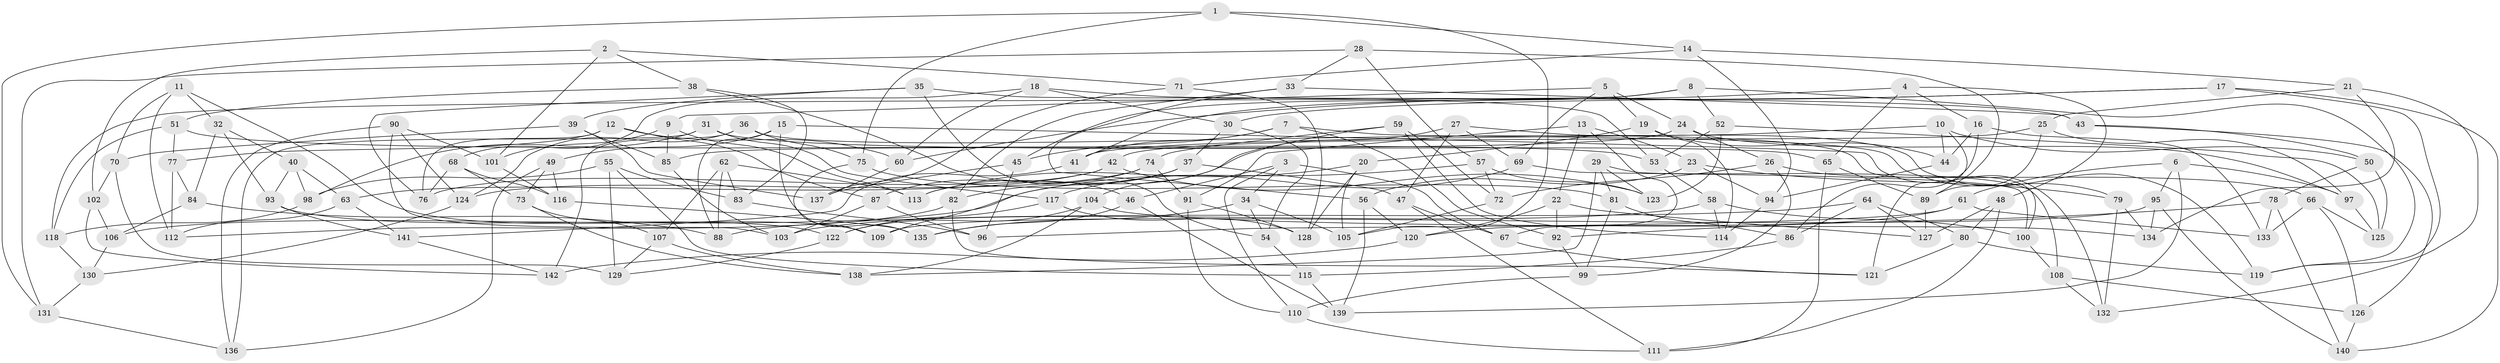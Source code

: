 // coarse degree distribution, {10: 0.03571428571428571, 6: 0.23214285714285715, 8: 0.08928571428571429, 11: 0.03571428571428571, 12: 0.05357142857142857, 14: 0.017857142857142856, 7: 0.05357142857142857, 3: 0.017857142857142856, 9: 0.07142857142857142, 4: 0.32142857142857145, 5: 0.05357142857142857, 15: 0.017857142857142856}
// Generated by graph-tools (version 1.1) at 2025/21/03/04/25 18:21:00]
// undirected, 142 vertices, 284 edges
graph export_dot {
graph [start="1"]
  node [color=gray90,style=filled];
  1;
  2;
  3;
  4;
  5;
  6;
  7;
  8;
  9;
  10;
  11;
  12;
  13;
  14;
  15;
  16;
  17;
  18;
  19;
  20;
  21;
  22;
  23;
  24;
  25;
  26;
  27;
  28;
  29;
  30;
  31;
  32;
  33;
  34;
  35;
  36;
  37;
  38;
  39;
  40;
  41;
  42;
  43;
  44;
  45;
  46;
  47;
  48;
  49;
  50;
  51;
  52;
  53;
  54;
  55;
  56;
  57;
  58;
  59;
  60;
  61;
  62;
  63;
  64;
  65;
  66;
  67;
  68;
  69;
  70;
  71;
  72;
  73;
  74;
  75;
  76;
  77;
  78;
  79;
  80;
  81;
  82;
  83;
  84;
  85;
  86;
  87;
  88;
  89;
  90;
  91;
  92;
  93;
  94;
  95;
  96;
  97;
  98;
  99;
  100;
  101;
  102;
  103;
  104;
  105;
  106;
  107;
  108;
  109;
  110;
  111;
  112;
  113;
  114;
  115;
  116;
  117;
  118;
  119;
  120;
  121;
  122;
  123;
  124;
  125;
  126;
  127;
  128;
  129;
  130;
  131;
  132;
  133;
  134;
  135;
  136;
  137;
  138;
  139;
  140;
  141;
  142;
  1 -- 14;
  1 -- 105;
  1 -- 131;
  1 -- 75;
  2 -- 101;
  2 -- 38;
  2 -- 71;
  2 -- 102;
  3 -- 67;
  3 -- 46;
  3 -- 34;
  3 -- 110;
  4 -- 16;
  4 -- 65;
  4 -- 41;
  4 -- 48;
  5 -- 19;
  5 -- 24;
  5 -- 69;
  5 -- 9;
  6 -- 61;
  6 -- 95;
  6 -- 97;
  6 -- 139;
  7 -- 45;
  7 -- 92;
  7 -- 79;
  7 -- 41;
  8 -- 118;
  8 -- 119;
  8 -- 52;
  8 -- 45;
  9 -- 101;
  9 -- 85;
  9 -- 113;
  10 -- 121;
  10 -- 50;
  10 -- 44;
  10 -- 41;
  11 -- 32;
  11 -- 112;
  11 -- 70;
  11 -- 109;
  12 -- 77;
  12 -- 87;
  12 -- 60;
  12 -- 76;
  13 -- 22;
  13 -- 23;
  13 -- 91;
  13 -- 67;
  14 -- 94;
  14 -- 71;
  14 -- 21;
  15 -- 88;
  15 -- 132;
  15 -- 135;
  15 -- 49;
  16 -- 133;
  16 -- 86;
  16 -- 44;
  17 -- 60;
  17 -- 140;
  17 -- 30;
  17 -- 119;
  18 -- 60;
  18 -- 68;
  18 -- 43;
  18 -- 30;
  19 -- 44;
  19 -- 20;
  19 -- 114;
  20 -- 105;
  20 -- 128;
  20 -- 113;
  21 -- 132;
  21 -- 25;
  21 -- 134;
  22 -- 120;
  22 -- 127;
  22 -- 92;
  23 -- 79;
  23 -- 56;
  23 -- 94;
  24 -- 85;
  24 -- 26;
  24 -- 97;
  25 -- 97;
  25 -- 42;
  25 -- 89;
  26 -- 72;
  26 -- 66;
  26 -- 99;
  27 -- 119;
  27 -- 47;
  27 -- 109;
  27 -- 69;
  28 -- 131;
  28 -- 89;
  28 -- 33;
  28 -- 57;
  29 -- 123;
  29 -- 138;
  29 -- 108;
  29 -- 81;
  30 -- 54;
  30 -- 37;
  31 -- 65;
  31 -- 136;
  31 -- 98;
  31 -- 117;
  32 -- 40;
  32 -- 84;
  32 -- 93;
  33 -- 43;
  33 -- 82;
  33 -- 56;
  34 -- 54;
  34 -- 135;
  34 -- 105;
  35 -- 53;
  35 -- 39;
  35 -- 54;
  35 -- 76;
  36 -- 124;
  36 -- 100;
  36 -- 75;
  36 -- 142;
  37 -- 47;
  37 -- 113;
  37 -- 82;
  38 -- 46;
  38 -- 51;
  38 -- 83;
  39 -- 70;
  39 -- 137;
  39 -- 85;
  40 -- 93;
  40 -- 98;
  40 -- 63;
  41 -- 141;
  42 -- 123;
  42 -- 76;
  42 -- 63;
  43 -- 50;
  43 -- 126;
  44 -- 94;
  45 -- 96;
  45 -- 137;
  46 -- 139;
  46 -- 135;
  47 -- 67;
  47 -- 111;
  48 -- 111;
  48 -- 127;
  48 -- 80;
  49 -- 136;
  49 -- 116;
  49 -- 73;
  50 -- 125;
  50 -- 78;
  51 -- 77;
  51 -- 118;
  51 -- 53;
  52 -- 125;
  52 -- 123;
  52 -- 53;
  53 -- 58;
  54 -- 115;
  55 -- 129;
  55 -- 83;
  55 -- 115;
  55 -- 98;
  56 -- 120;
  56 -- 139;
  57 -- 106;
  57 -- 72;
  57 -- 123;
  58 -- 100;
  58 -- 114;
  58 -- 103;
  59 -- 104;
  59 -- 72;
  59 -- 74;
  59 -- 114;
  60 -- 137;
  61 -- 96;
  61 -- 120;
  61 -- 133;
  62 -- 113;
  62 -- 88;
  62 -- 107;
  62 -- 83;
  63 -- 141;
  63 -- 112;
  64 -- 88;
  64 -- 80;
  64 -- 86;
  64 -- 127;
  65 -- 89;
  65 -- 111;
  66 -- 133;
  66 -- 125;
  66 -- 126;
  67 -- 121;
  68 -- 76;
  68 -- 116;
  68 -- 73;
  69 -- 100;
  69 -- 117;
  70 -- 129;
  70 -- 102;
  71 -- 128;
  71 -- 137;
  72 -- 105;
  73 -- 107;
  73 -- 138;
  74 -- 91;
  74 -- 87;
  74 -- 124;
  75 -- 109;
  75 -- 81;
  77 -- 84;
  77 -- 112;
  78 -- 92;
  78 -- 140;
  78 -- 133;
  79 -- 132;
  79 -- 134;
  80 -- 121;
  80 -- 119;
  81 -- 86;
  81 -- 99;
  82 -- 112;
  82 -- 121;
  83 -- 96;
  84 -- 106;
  84 -- 88;
  85 -- 103;
  86 -- 115;
  87 -- 103;
  87 -- 96;
  89 -- 127;
  90 -- 101;
  90 -- 124;
  90 -- 136;
  90 -- 103;
  91 -- 128;
  91 -- 110;
  92 -- 99;
  93 -- 141;
  93 -- 122;
  94 -- 114;
  95 -- 134;
  95 -- 109;
  95 -- 140;
  97 -- 125;
  98 -- 118;
  99 -- 110;
  100 -- 108;
  101 -- 116;
  102 -- 106;
  102 -- 142;
  104 -- 122;
  104 -- 138;
  104 -- 134;
  106 -- 130;
  107 -- 138;
  107 -- 129;
  108 -- 132;
  108 -- 126;
  110 -- 111;
  115 -- 139;
  116 -- 135;
  117 -- 128;
  117 -- 122;
  118 -- 130;
  120 -- 142;
  122 -- 129;
  124 -- 130;
  126 -- 140;
  130 -- 131;
  131 -- 136;
  141 -- 142;
}
